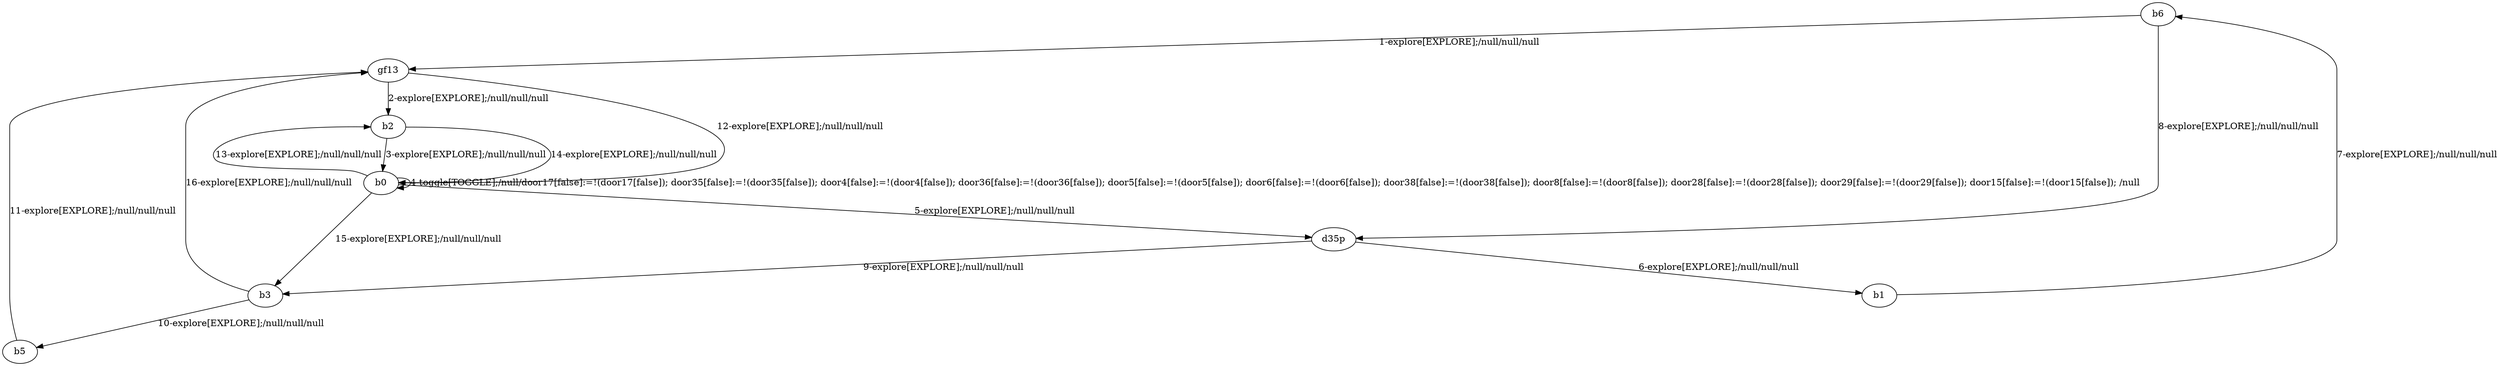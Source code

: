 # Total number of goals covered by this test: 1
# d35p --> b3

digraph g {
"b6" -> "gf13" [label = "1-explore[EXPLORE];/null/null/null"];
"gf13" -> "b2" [label = "2-explore[EXPLORE];/null/null/null"];
"b2" -> "b0" [label = "3-explore[EXPLORE];/null/null/null"];
"b0" -> "b0" [label = "4-toggle[TOGGLE];/null/door17[false]:=!(door17[false]); door35[false]:=!(door35[false]); door4[false]:=!(door4[false]); door36[false]:=!(door36[false]); door5[false]:=!(door5[false]); door6[false]:=!(door6[false]); door38[false]:=!(door38[false]); door8[false]:=!(door8[false]); door28[false]:=!(door28[false]); door29[false]:=!(door29[false]); door15[false]:=!(door15[false]); /null"];
"b0" -> "d35p" [label = "5-explore[EXPLORE];/null/null/null"];
"d35p" -> "b1" [label = "6-explore[EXPLORE];/null/null/null"];
"b1" -> "b6" [label = "7-explore[EXPLORE];/null/null/null"];
"b6" -> "d35p" [label = "8-explore[EXPLORE];/null/null/null"];
"d35p" -> "b3" [label = "9-explore[EXPLORE];/null/null/null"];
"b3" -> "b5" [label = "10-explore[EXPLORE];/null/null/null"];
"b5" -> "gf13" [label = "11-explore[EXPLORE];/null/null/null"];
"gf13" -> "b0" [label = "12-explore[EXPLORE];/null/null/null"];
"b0" -> "b2" [label = "13-explore[EXPLORE];/null/null/null"];
"b2" -> "b0" [label = "14-explore[EXPLORE];/null/null/null"];
"b0" -> "b3" [label = "15-explore[EXPLORE];/null/null/null"];
"b3" -> "gf13" [label = "16-explore[EXPLORE];/null/null/null"];
}